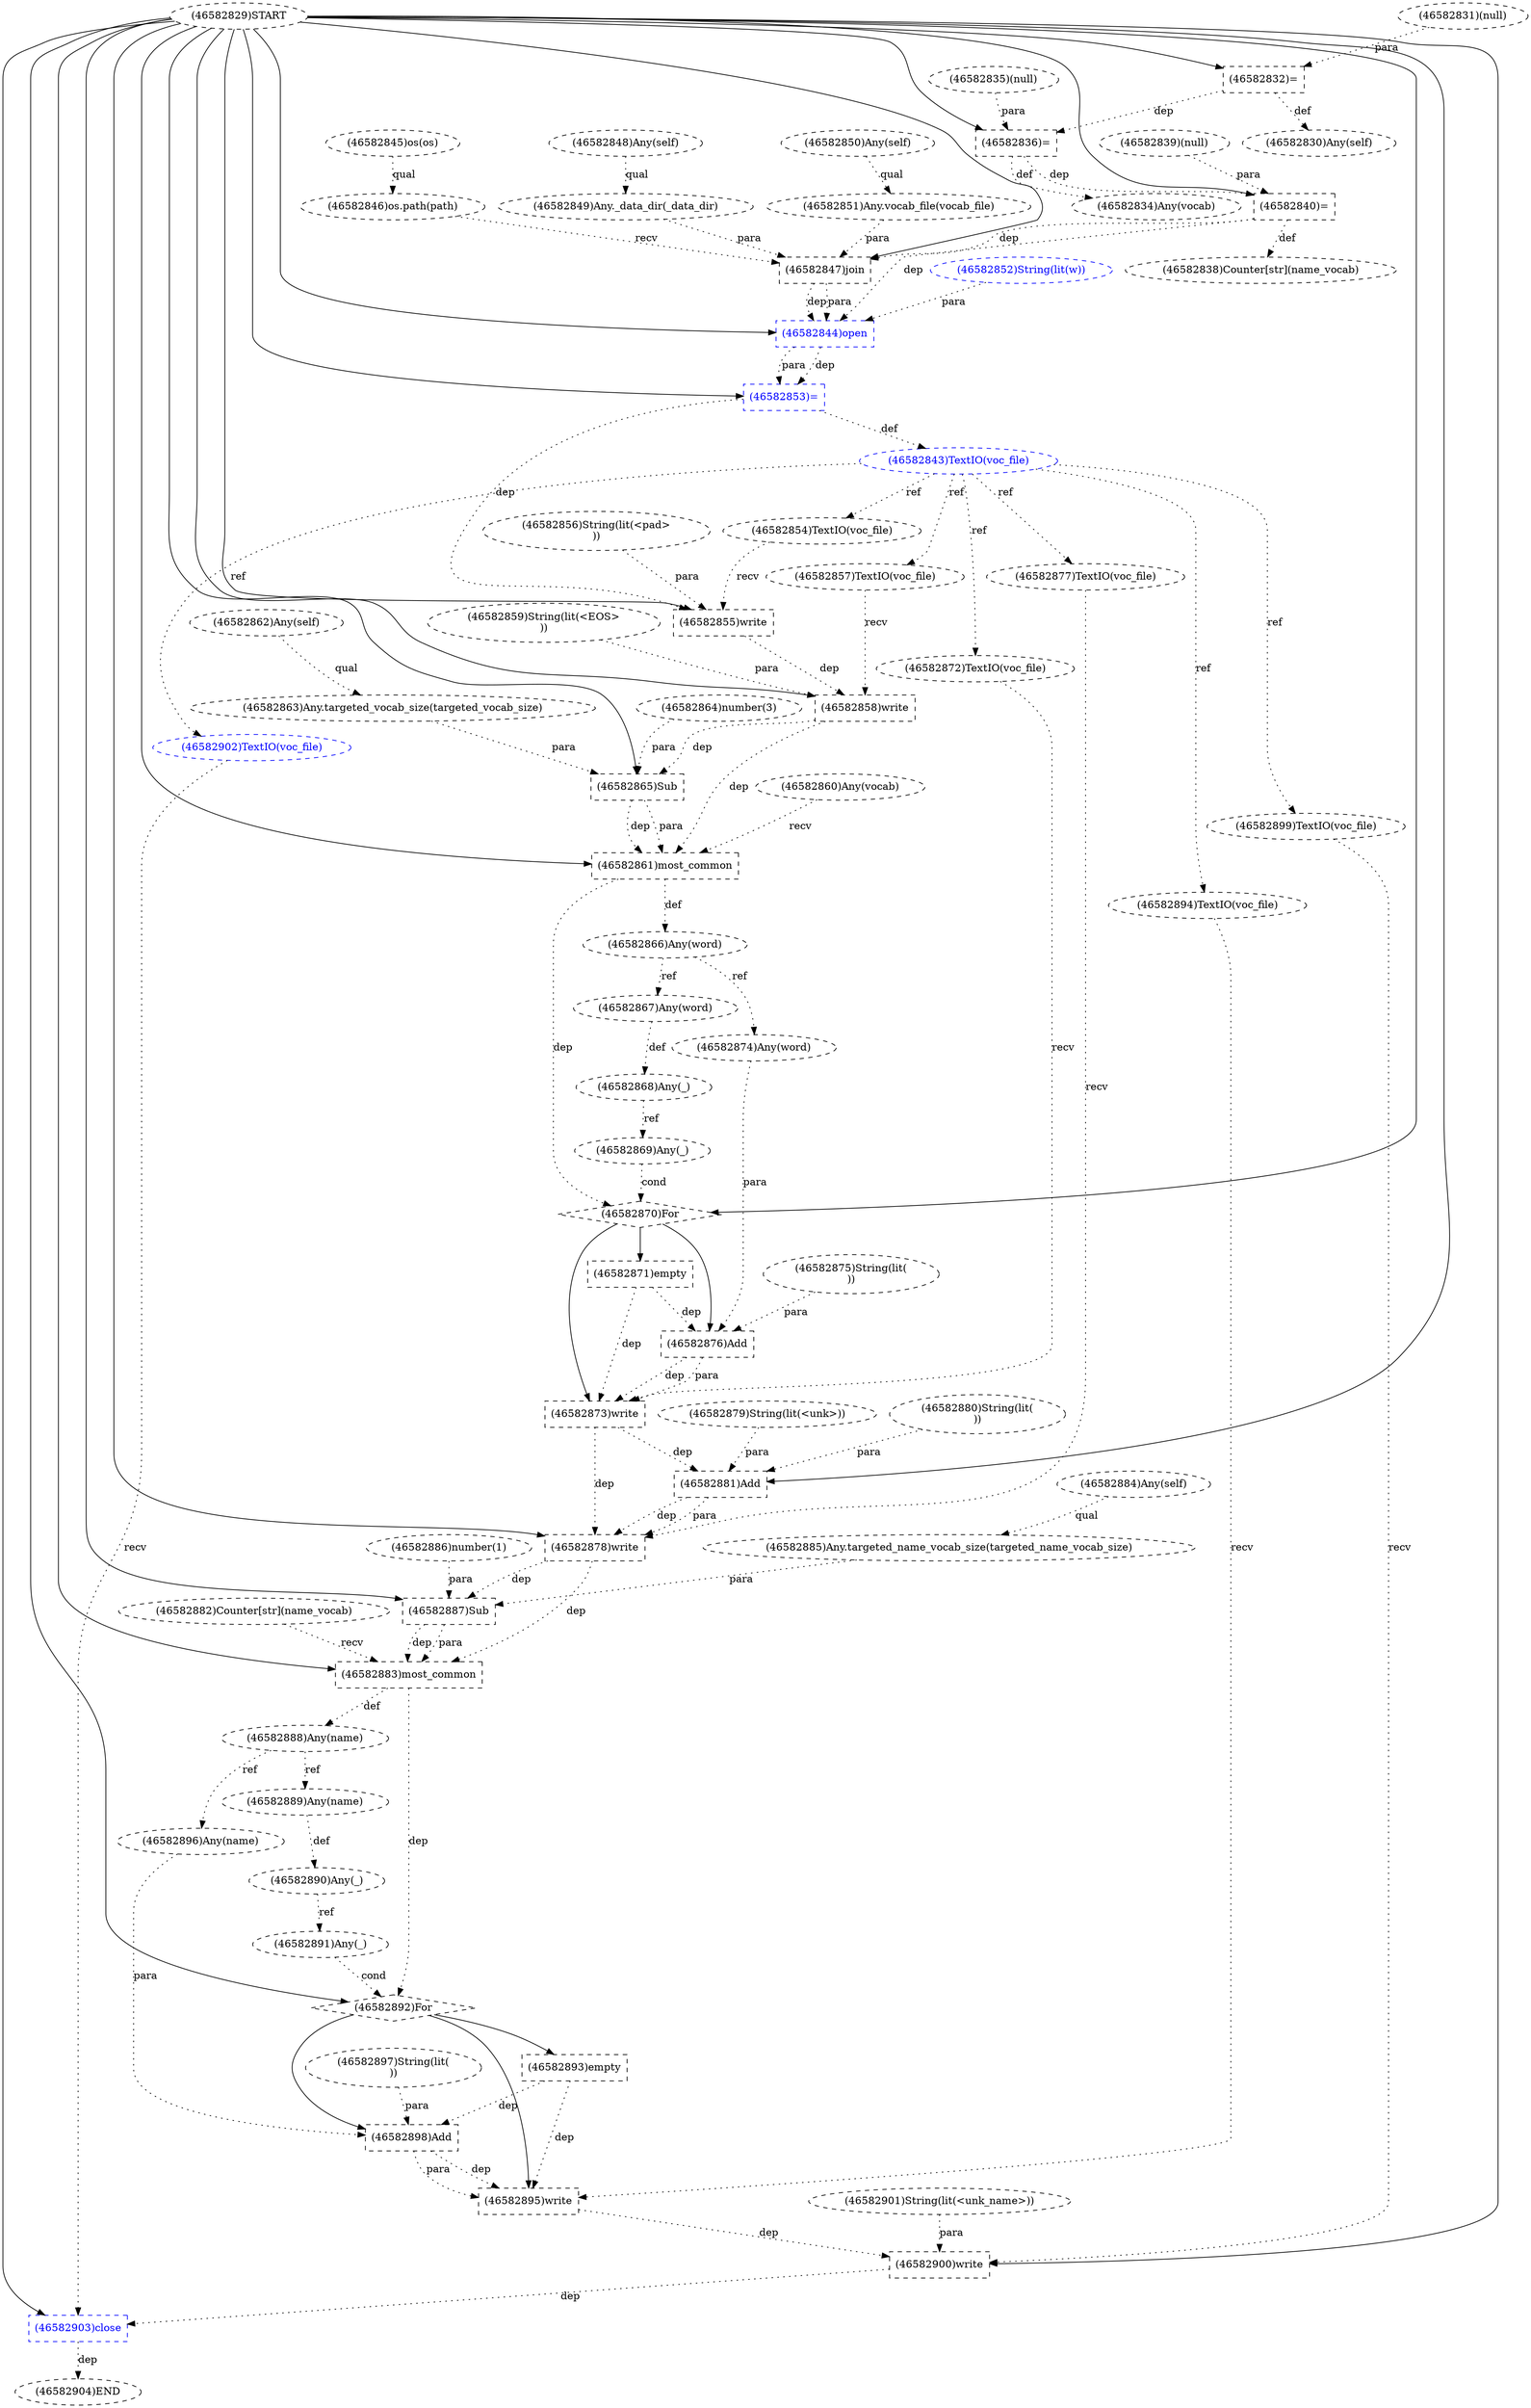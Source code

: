 digraph G {
1 [label="(46582847)join" shape=box style=dashed]
2 [label="(46582836)=" shape=box style=dashed]
3 [label="(46582877)TextIO(voc_file)" shape=ellipse style=dashed]
4 [label="(46582890)Any(_)" shape=ellipse style=dashed]
5 [label="(46582871)empty" shape=box style=dashed]
6 [label="(46582876)Add" shape=box style=dashed]
7 [label="(46582872)TextIO(voc_file)" shape=ellipse style=dashed]
8 [label="(46582880)String(lit(
))" shape=ellipse style=dashed]
9 [label="(46582860)Any(vocab)" shape=ellipse style=dashed]
10 [label="(46582888)Any(name)" shape=ellipse style=dashed]
11 [label="(46582834)Any(vocab)" shape=ellipse style=dashed]
12 [label="(46582889)Any(name)" shape=ellipse style=dashed]
13 [label="(46582903)close" shape=box style=dashed color=blue fontcolor=blue]
14 [label="(46582873)write" shape=box style=dashed]
15 [label="(46582901)String(lit(<unk_name>))" shape=ellipse style=dashed]
16 [label="(46582867)Any(word)" shape=ellipse style=dashed]
17 [label="(46582858)write" shape=box style=dashed]
18 [label="(46582854)TextIO(voc_file)" shape=ellipse style=dashed]
19 [label="(46582868)Any(_)" shape=ellipse style=dashed]
20 [label="(46582882)Counter[str](name_vocab)" shape=ellipse style=dashed]
21 [label="(46582838)Counter[str](name_vocab)" shape=ellipse style=dashed]
22 [label="(46582893)empty" shape=box style=dashed]
23 [label="(46582835)(null)" shape=ellipse style=dashed]
24 [label="(46582831)(null)" shape=ellipse style=dashed]
25 [label="(46582856)String(lit(<pad>
))" shape=ellipse style=dashed]
26 [label="(46582866)Any(word)" shape=ellipse style=dashed]
27 [label="(46582844)open" shape=box style=dashed color=blue fontcolor=blue]
28 [label="(46582846)os.path(path)" shape=ellipse style=dashed]
29 [label="(46582852)String(lit(w))" shape=ellipse style=dashed color=blue fontcolor=blue]
30 [label="(46582897)String(lit(
))" shape=ellipse style=dashed]
31 [label="(46582839)(null)" shape=ellipse style=dashed]
32 [label="(46582859)String(lit(<EOS>
))" shape=ellipse style=dashed]
33 [label="(46582843)TextIO(voc_file)" shape=ellipse style=dashed color=blue fontcolor=blue]
34 [label="(46582881)Add" shape=box style=dashed]
35 [label="(46582886)number(1)" shape=ellipse style=dashed]
36 [label="(46582849)Any._data_dir(_data_dir)" shape=ellipse style=dashed]
37 [label="(46582864)number(3)" shape=ellipse style=dashed]
38 [label="(46582899)TextIO(voc_file)" shape=ellipse style=dashed]
39 [label="(46582829)START" style=dashed]
40 [label="(46582892)For" shape=diamond style=dashed]
41 [label="(46582850)Any(self)" shape=ellipse style=dashed]
42 [label="(46582857)TextIO(voc_file)" shape=ellipse style=dashed]
43 [label="(46582902)TextIO(voc_file)" shape=ellipse style=dashed color=blue fontcolor=blue]
44 [label="(46582878)write" shape=box style=dashed]
45 [label="(46582874)Any(word)" shape=ellipse style=dashed]
46 [label="(46582900)write" shape=box style=dashed]
47 [label="(46582870)For" shape=diamond style=dashed]
48 [label="(46582848)Any(self)" shape=ellipse style=dashed]
49 [label="(46582840)=" shape=box style=dashed]
50 [label="(46582869)Any(_)" shape=ellipse style=dashed]
51 [label="(46582896)Any(name)" shape=ellipse style=dashed]
52 [label="(46582898)Add" shape=box style=dashed]
53 [label="(46582891)Any(_)" shape=ellipse style=dashed]
54 [label="(46582904)END" style=dashed]
55 [label="(46582853)=" shape=box style=dashed color=blue fontcolor=blue]
56 [label="(46582861)most_common" shape=box style=dashed]
57 [label="(46582863)Any.targeted_vocab_size(targeted_vocab_size)" shape=ellipse style=dashed]
58 [label="(46582885)Any.targeted_name_vocab_size(targeted_name_vocab_size)" shape=ellipse style=dashed]
59 [label="(46582865)Sub" shape=box style=dashed]
60 [label="(46582830)Any(self)" shape=ellipse style=dashed]
61 [label="(46582883)most_common" shape=box style=dashed]
62 [label="(46582879)String(lit(<unk>))" shape=ellipse style=dashed]
63 [label="(46582832)=" shape=box style=dashed]
64 [label="(46582862)Any(self)" shape=ellipse style=dashed]
65 [label="(46582894)TextIO(voc_file)" shape=ellipse style=dashed]
66 [label="(46582851)Any.vocab_file(vocab_file)" shape=ellipse style=dashed]
67 [label="(46582884)Any(self)" shape=ellipse style=dashed]
68 [label="(46582845)os(os)" shape=ellipse style=dashed]
69 [label="(46582887)Sub" shape=box style=dashed]
70 [label="(46582895)write" shape=box style=dashed]
71 [label="(46582855)write" shape=box style=dashed]
72 [label="(46582875)String(lit(
))" shape=ellipse style=dashed]
39 -> 1 [label="" style=solid];
28 -> 1 [label="recv" style=dotted];
36 -> 1 [label="para" style=dotted];
66 -> 1 [label="para" style=dotted];
49 -> 1 [label="dep" style=dotted];
39 -> 2 [label="" style=solid];
23 -> 2 [label="para" style=dotted];
63 -> 2 [label="dep" style=dotted];
33 -> 3 [label="ref" style=dotted];
12 -> 4 [label="def" style=dotted];
47 -> 5 [label="" style=solid];
47 -> 6 [label="" style=solid];
45 -> 6 [label="para" style=dotted];
72 -> 6 [label="para" style=dotted];
5 -> 6 [label="dep" style=dotted];
33 -> 7 [label="ref" style=dotted];
61 -> 10 [label="def" style=dotted];
2 -> 11 [label="def" style=dotted];
10 -> 12 [label="ref" style=dotted];
39 -> 13 [label="" style=solid];
43 -> 13 [label="recv" style=dotted];
46 -> 13 [label="dep" style=dotted];
47 -> 14 [label="" style=solid];
7 -> 14 [label="recv" style=dotted];
6 -> 14 [label="dep" style=dotted];
6 -> 14 [label="para" style=dotted];
5 -> 14 [label="dep" style=dotted];
26 -> 16 [label="ref" style=dotted];
39 -> 17 [label="" style=solid];
42 -> 17 [label="recv" style=dotted];
32 -> 17 [label="para" style=dotted];
71 -> 17 [label="dep" style=dotted];
33 -> 18 [label="ref" style=dotted];
16 -> 19 [label="def" style=dotted];
49 -> 21 [label="def" style=dotted];
40 -> 22 [label="" style=solid];
56 -> 26 [label="def" style=dotted];
39 -> 27 [label="" style=solid];
1 -> 27 [label="dep" style=dotted];
1 -> 27 [label="para" style=dotted];
29 -> 27 [label="para" style=dotted];
49 -> 27 [label="dep" style=dotted];
68 -> 28 [label="qual" style=dotted];
55 -> 33 [label="def" style=dotted];
39 -> 34 [label="" style=solid];
62 -> 34 [label="para" style=dotted];
8 -> 34 [label="para" style=dotted];
14 -> 34 [label="dep" style=dotted];
48 -> 36 [label="qual" style=dotted];
33 -> 38 [label="ref" style=dotted];
39 -> 40 [label="" style=solid];
61 -> 40 [label="dep" style=dotted];
53 -> 40 [label="cond" style=dotted];
33 -> 42 [label="ref" style=dotted];
33 -> 43 [label="ref" style=dotted];
39 -> 44 [label="" style=solid];
3 -> 44 [label="recv" style=dotted];
34 -> 44 [label="dep" style=dotted];
34 -> 44 [label="para" style=dotted];
14 -> 44 [label="dep" style=dotted];
26 -> 45 [label="ref" style=dotted];
39 -> 46 [label="" style=solid];
38 -> 46 [label="recv" style=dotted];
15 -> 46 [label="para" style=dotted];
70 -> 46 [label="dep" style=dotted];
39 -> 47 [label="" style=solid];
56 -> 47 [label="dep" style=dotted];
50 -> 47 [label="cond" style=dotted];
39 -> 49 [label="" style=solid];
31 -> 49 [label="para" style=dotted];
2 -> 49 [label="dep" style=dotted];
19 -> 50 [label="ref" style=dotted];
10 -> 51 [label="ref" style=dotted];
40 -> 52 [label="" style=solid];
51 -> 52 [label="para" style=dotted];
30 -> 52 [label="para" style=dotted];
22 -> 52 [label="dep" style=dotted];
4 -> 53 [label="ref" style=dotted];
13 -> 54 [label="dep" style=dotted];
39 -> 55 [label="" style=solid];
27 -> 55 [label="dep" style=dotted];
27 -> 55 [label="para" style=dotted];
39 -> 56 [label="" style=solid];
9 -> 56 [label="recv" style=dotted];
59 -> 56 [label="dep" style=dotted];
59 -> 56 [label="para" style=dotted];
17 -> 56 [label="dep" style=dotted];
64 -> 57 [label="qual" style=dotted];
67 -> 58 [label="qual" style=dotted];
39 -> 59 [label="" style=solid];
57 -> 59 [label="para" style=dotted];
37 -> 59 [label="para" style=dotted];
17 -> 59 [label="dep" style=dotted];
63 -> 60 [label="def" style=dotted];
39 -> 61 [label="" style=solid];
20 -> 61 [label="recv" style=dotted];
69 -> 61 [label="dep" style=dotted];
69 -> 61 [label="para" style=dotted];
44 -> 61 [label="dep" style=dotted];
39 -> 63 [label="" style=solid];
24 -> 63 [label="para" style=dotted];
33 -> 65 [label="ref" style=dotted];
41 -> 66 [label="qual" style=dotted];
39 -> 69 [label="" style=solid];
58 -> 69 [label="para" style=dotted];
35 -> 69 [label="para" style=dotted];
44 -> 69 [label="dep" style=dotted];
40 -> 70 [label="" style=solid];
65 -> 70 [label="recv" style=dotted];
52 -> 70 [label="dep" style=dotted];
52 -> 70 [label="para" style=dotted];
22 -> 70 [label="dep" style=dotted];
39 -> 71 [label="" style=solid];
18 -> 71 [label="recv" style=dotted];
25 -> 71 [label="para" style=dotted];
55 -> 71 [label="dep" style=dotted];
}